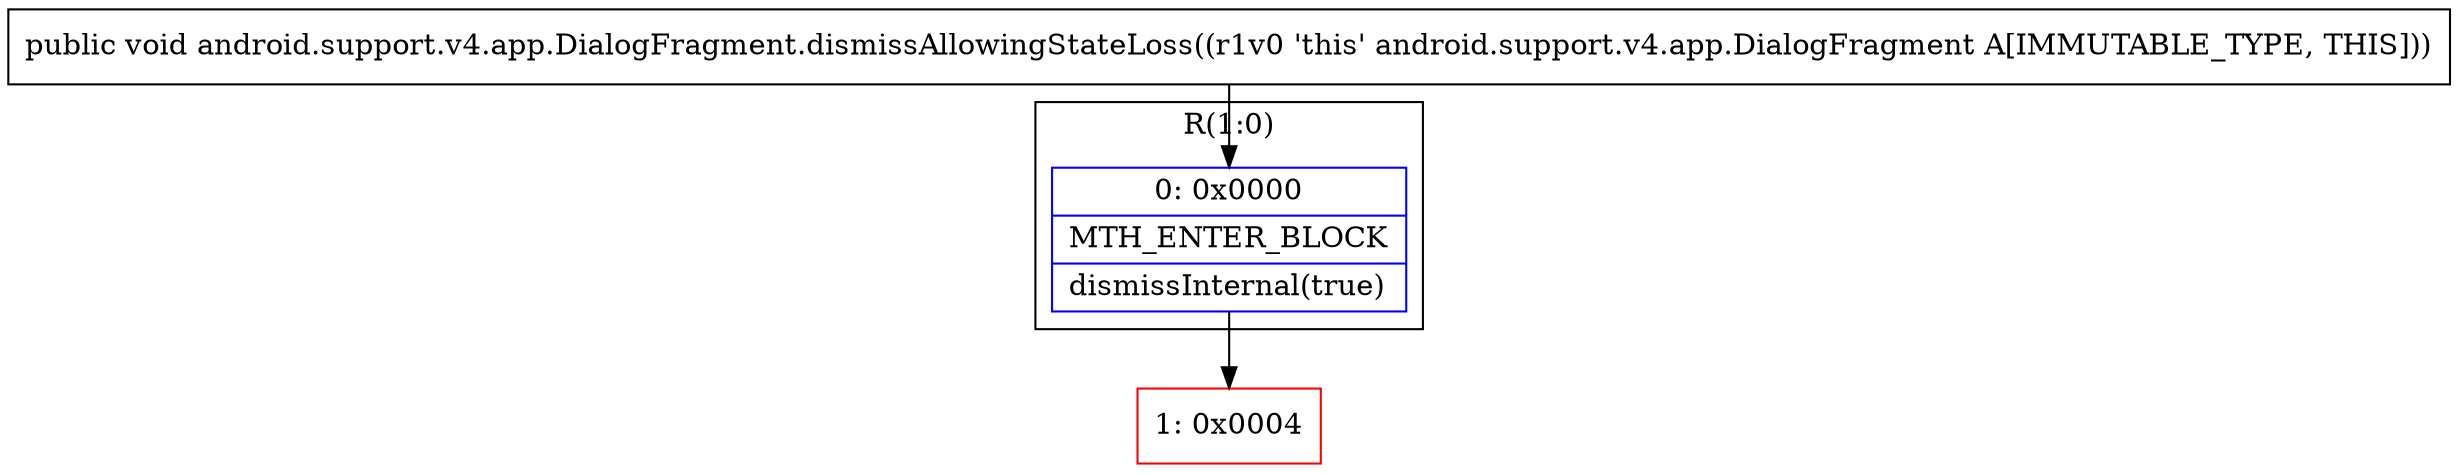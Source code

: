 digraph "CFG forandroid.support.v4.app.DialogFragment.dismissAllowingStateLoss()V" {
subgraph cluster_Region_1300407704 {
label = "R(1:0)";
node [shape=record,color=blue];
Node_0 [shape=record,label="{0\:\ 0x0000|MTH_ENTER_BLOCK\l|dismissInternal(true)\l}"];
}
Node_1 [shape=record,color=red,label="{1\:\ 0x0004}"];
MethodNode[shape=record,label="{public void android.support.v4.app.DialogFragment.dismissAllowingStateLoss((r1v0 'this' android.support.v4.app.DialogFragment A[IMMUTABLE_TYPE, THIS])) }"];
MethodNode -> Node_0;
Node_0 -> Node_1;
}

